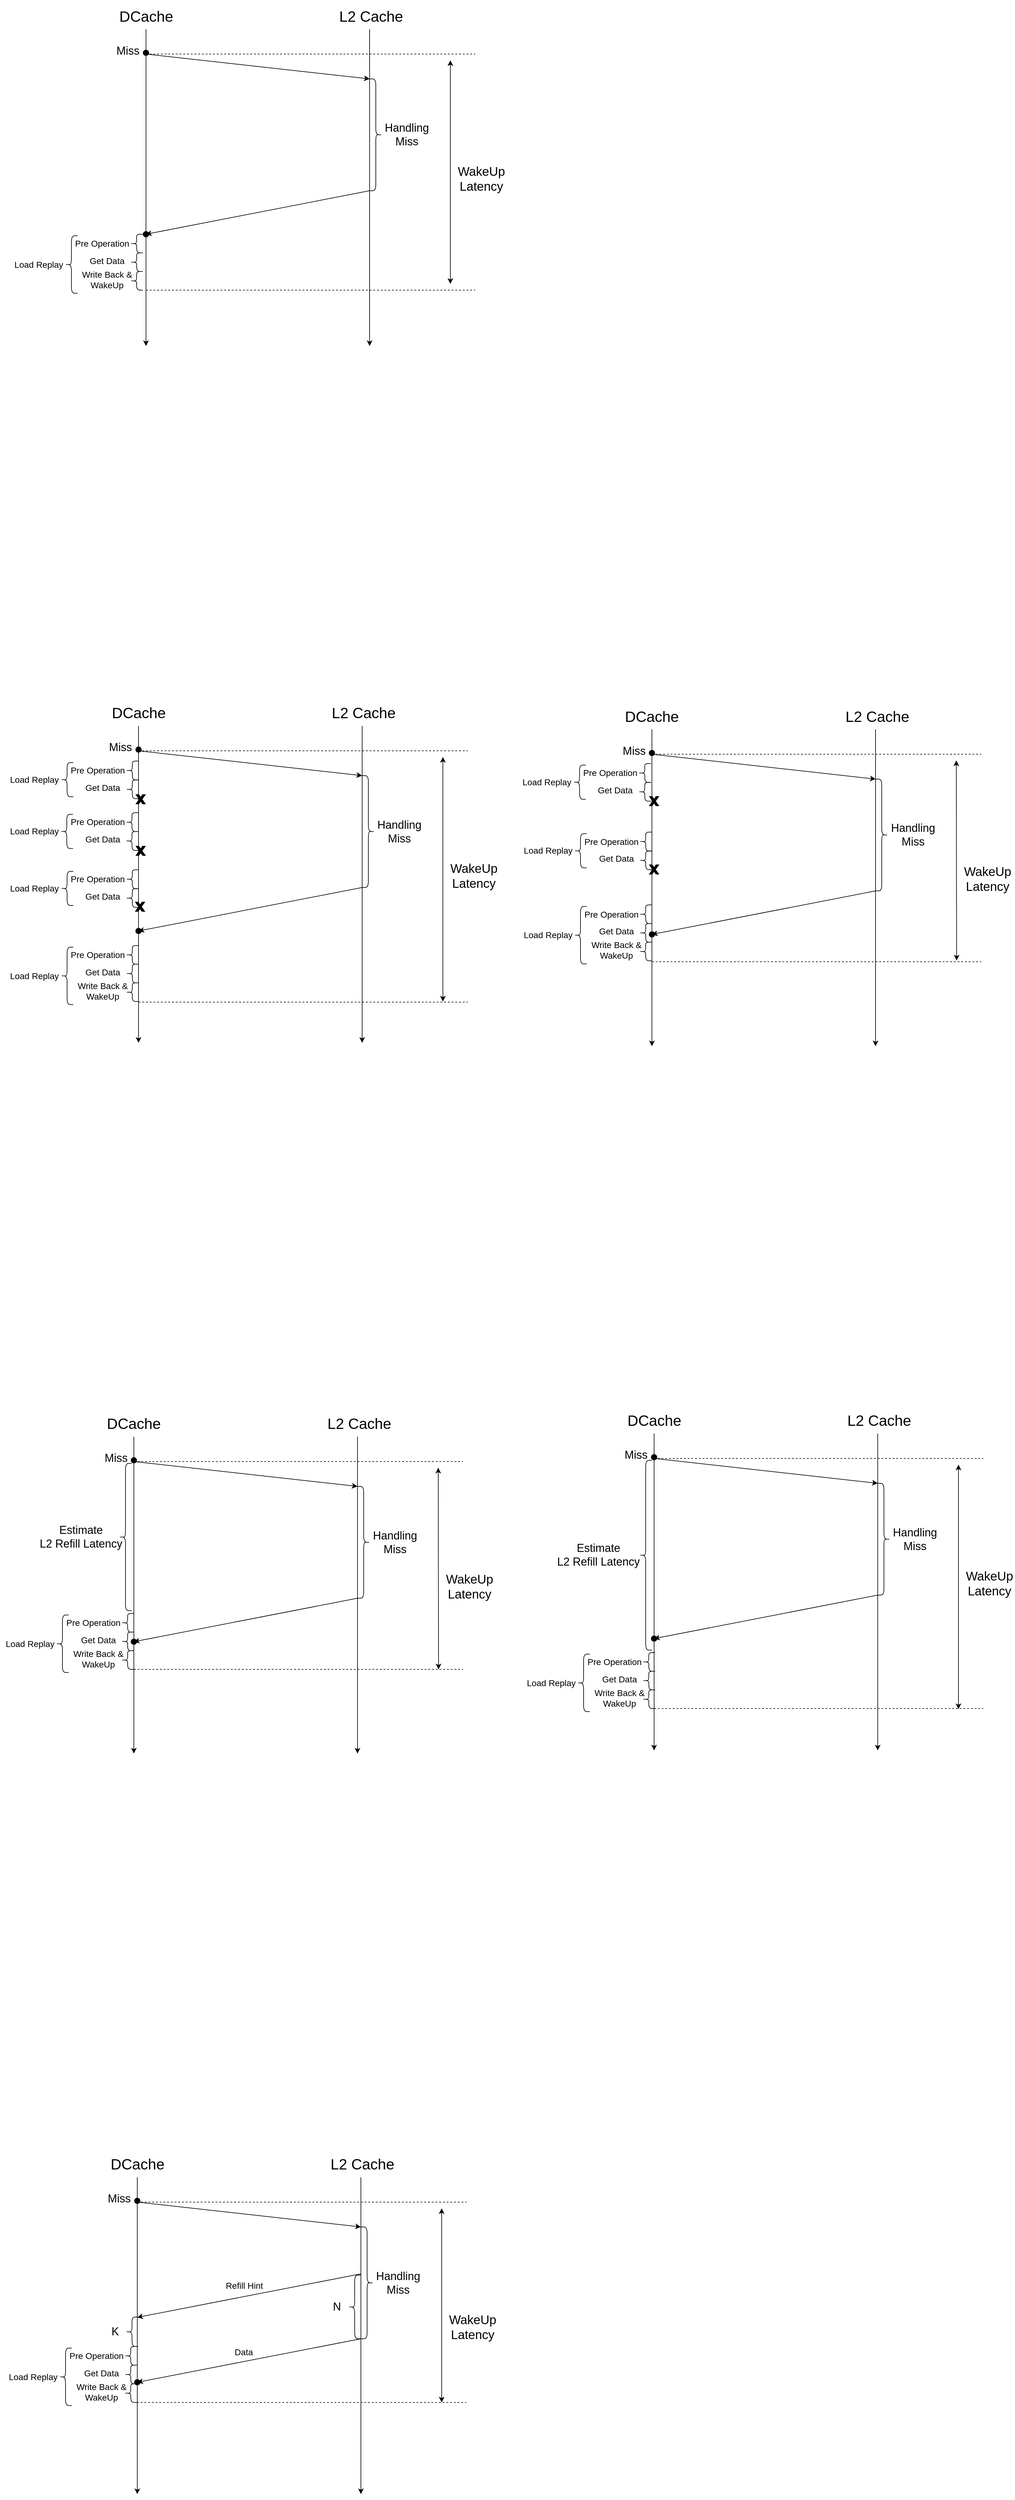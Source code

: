 <mxfile version="23.0.2" type="github">
  <diagram name="第 1 页" id="--WojRvE_41wo5BcS3Tx">
    <mxGraphModel dx="1195" dy="653" grid="0" gridSize="10" guides="1" tooltips="1" connect="1" arrows="1" fold="1" page="1" pageScale="1" pageWidth="827" pageHeight="1169" math="0" shadow="0">
      <root>
        <mxCell id="0" />
        <mxCell id="1" parent="0" />
        <mxCell id="2_XzHsxxlYJYzarm63KA-1" value="" style="endArrow=classic;html=1;rounded=0;" edge="1" parent="1">
          <mxGeometry width="50" height="50" relative="1" as="geometry">
            <mxPoint x="240" y="140" as="sourcePoint" />
            <mxPoint x="240" y="650" as="targetPoint" />
          </mxGeometry>
        </mxCell>
        <mxCell id="2_XzHsxxlYJYzarm63KA-2" value="" style="endArrow=classic;html=1;rounded=0;" edge="1" parent="1">
          <mxGeometry width="50" height="50" relative="1" as="geometry">
            <mxPoint x="600" y="140" as="sourcePoint" />
            <mxPoint x="600" y="650" as="targetPoint" />
          </mxGeometry>
        </mxCell>
        <mxCell id="2_XzHsxxlYJYzarm63KA-3" value="&lt;font style=&quot;font-size: 24px;&quot;&gt;DCache&lt;/font&gt;" style="text;html=1;strokeColor=none;fillColor=none;align=center;verticalAlign=middle;whiteSpace=wrap;rounded=0;" vertex="1" parent="1">
          <mxGeometry x="194.5" y="99" width="91" height="41" as="geometry" />
        </mxCell>
        <mxCell id="2_XzHsxxlYJYzarm63KA-4" value="&lt;font style=&quot;font-size: 24px;&quot;&gt;L2 Cache&lt;/font&gt;" style="text;html=1;strokeColor=none;fillColor=none;align=center;verticalAlign=middle;whiteSpace=wrap;rounded=0;" vertex="1" parent="1">
          <mxGeometry x="548" y="93.5" width="109" height="52" as="geometry" />
        </mxCell>
        <mxCell id="2_XzHsxxlYJYzarm63KA-5" value="" style="shape=ellipse;fillColor=#000000;strokeColor=none;html=1;sketch=0;" vertex="1" parent="1">
          <mxGeometry x="235" y="173" width="10" height="10" as="geometry" />
        </mxCell>
        <mxCell id="2_XzHsxxlYJYzarm63KA-6" value="&lt;font style=&quot;font-size: 18px;&quot;&gt;Miss&lt;/font&gt;" style="text;html=1;strokeColor=none;fillColor=none;align=center;verticalAlign=middle;whiteSpace=wrap;rounded=0;" vertex="1" parent="1">
          <mxGeometry x="187" y="161" width="48" height="27" as="geometry" />
        </mxCell>
        <mxCell id="2_XzHsxxlYJYzarm63KA-7" value="" style="endArrow=classic;html=1;rounded=0;" edge="1" parent="1">
          <mxGeometry width="50" height="50" relative="1" as="geometry">
            <mxPoint x="240" y="180" as="sourcePoint" />
            <mxPoint x="600" y="220" as="targetPoint" />
          </mxGeometry>
        </mxCell>
        <mxCell id="2_XzHsxxlYJYzarm63KA-8" value="" style="endArrow=classic;html=1;rounded=0;" edge="1" parent="1">
          <mxGeometry width="50" height="50" relative="1" as="geometry">
            <mxPoint x="600" y="400" as="sourcePoint" />
            <mxPoint x="240" y="470" as="targetPoint" />
          </mxGeometry>
        </mxCell>
        <mxCell id="2_XzHsxxlYJYzarm63KA-9" value="" style="shape=curlyBracket;whiteSpace=wrap;html=1;rounded=1;flipH=1;labelPosition=right;verticalLabelPosition=middle;align=left;verticalAlign=middle;" vertex="1" parent="1">
          <mxGeometry x="600" y="220" width="20" height="180" as="geometry" />
        </mxCell>
        <mxCell id="2_XzHsxxlYJYzarm63KA-10" value="&lt;font style=&quot;font-size: 18px;&quot;&gt;Handling Miss&lt;/font&gt;" style="text;html=1;strokeColor=none;fillColor=none;align=center;verticalAlign=middle;whiteSpace=wrap;rounded=0;" vertex="1" parent="1">
          <mxGeometry x="620" y="290" width="80" height="40" as="geometry" />
        </mxCell>
        <mxCell id="2_XzHsxxlYJYzarm63KA-14" value="" style="shape=ellipse;fillColor=#000000;strokeColor=none;html=1;sketch=0;" vertex="1" parent="1">
          <mxGeometry x="235" y="465" width="10" height="10" as="geometry" />
        </mxCell>
        <mxCell id="2_XzHsxxlYJYzarm63KA-16" value="" style="shape=curlyBracket;whiteSpace=wrap;html=1;rounded=1;flipH=1;labelPosition=right;verticalLabelPosition=middle;align=left;verticalAlign=middle;rotation=-180;" vertex="1" parent="1">
          <mxGeometry x="215" y="470" width="20" height="30" as="geometry" />
        </mxCell>
        <mxCell id="2_XzHsxxlYJYzarm63KA-17" value="" style="shape=curlyBracket;whiteSpace=wrap;html=1;rounded=1;flipH=1;labelPosition=right;verticalLabelPosition=middle;align=left;verticalAlign=middle;rotation=-180;" vertex="1" parent="1">
          <mxGeometry x="215" y="500" width="20" height="30" as="geometry" />
        </mxCell>
        <mxCell id="2_XzHsxxlYJYzarm63KA-18" value="&lt;font style=&quot;font-size: 14px;&quot;&gt;Pre Operation&lt;/font&gt;" style="text;html=1;strokeColor=none;fillColor=none;align=center;verticalAlign=middle;whiteSpace=wrap;rounded=0;" vertex="1" parent="1">
          <mxGeometry x="122" y="472.5" width="95" height="25" as="geometry" />
        </mxCell>
        <mxCell id="2_XzHsxxlYJYzarm63KA-19" value="&lt;font style=&quot;font-size: 14px;&quot;&gt;Get Data&lt;/font&gt;" style="text;html=1;strokeColor=none;fillColor=none;align=center;verticalAlign=middle;whiteSpace=wrap;rounded=0;" vertex="1" parent="1">
          <mxGeometry x="130" y="500" width="95" height="25" as="geometry" />
        </mxCell>
        <mxCell id="2_XzHsxxlYJYzarm63KA-20" value="" style="shape=curlyBracket;whiteSpace=wrap;html=1;rounded=1;flipH=1;labelPosition=right;verticalLabelPosition=middle;align=left;verticalAlign=middle;rotation=-180;" vertex="1" parent="1">
          <mxGeometry x="215" y="530" width="20" height="30" as="geometry" />
        </mxCell>
        <mxCell id="2_XzHsxxlYJYzarm63KA-21" value="&lt;font style=&quot;font-size: 14px;&quot;&gt;Write Back &amp;amp; WakeUp&lt;/font&gt;" style="text;html=1;strokeColor=none;fillColor=none;align=center;verticalAlign=middle;whiteSpace=wrap;rounded=0;" vertex="1" parent="1">
          <mxGeometry x="130" y="530" width="95" height="25" as="geometry" />
        </mxCell>
        <mxCell id="2_XzHsxxlYJYzarm63KA-22" value="" style="shape=curlyBracket;whiteSpace=wrap;html=1;rounded=1;flipH=1;labelPosition=right;verticalLabelPosition=middle;align=left;verticalAlign=middle;rotation=-180;" vertex="1" parent="1">
          <mxGeometry x="110" y="472.5" width="20" height="92.5" as="geometry" />
        </mxCell>
        <mxCell id="2_XzHsxxlYJYzarm63KA-23" value="&lt;font style=&quot;font-size: 14px;&quot;&gt;Load Replay&lt;/font&gt;" style="text;html=1;strokeColor=none;fillColor=none;align=center;verticalAlign=middle;whiteSpace=wrap;rounded=0;" vertex="1" parent="1">
          <mxGeometry x="20" y="506.25" width="95" height="25" as="geometry" />
        </mxCell>
        <mxCell id="2_XzHsxxlYJYzarm63KA-64" value="" style="endArrow=classic;startArrow=classic;html=1;rounded=0;" edge="1" parent="1">
          <mxGeometry width="50" height="50" relative="1" as="geometry">
            <mxPoint x="730" y="550" as="sourcePoint" />
            <mxPoint x="730" y="190" as="targetPoint" />
          </mxGeometry>
        </mxCell>
        <mxCell id="2_XzHsxxlYJYzarm63KA-65" value="" style="endArrow=none;dashed=1;html=1;rounded=0;" edge="1" parent="1">
          <mxGeometry width="50" height="50" relative="1" as="geometry">
            <mxPoint x="240" y="180" as="sourcePoint" />
            <mxPoint x="770" y="180" as="targetPoint" />
          </mxGeometry>
        </mxCell>
        <mxCell id="2_XzHsxxlYJYzarm63KA-66" value="" style="endArrow=none;dashed=1;html=1;rounded=0;" edge="1" parent="1">
          <mxGeometry width="50" height="50" relative="1" as="geometry">
            <mxPoint x="240" y="560" as="sourcePoint" />
            <mxPoint x="770" y="560" as="targetPoint" />
          </mxGeometry>
        </mxCell>
        <mxCell id="2_XzHsxxlYJYzarm63KA-67" value="&lt;font style=&quot;font-size: 20px;&quot;&gt;WakeUp Latency&lt;/font&gt;" style="text;html=1;strokeColor=none;fillColor=none;align=center;verticalAlign=middle;whiteSpace=wrap;rounded=0;" vertex="1" parent="1">
          <mxGeometry x="740" y="360" width="80" height="40" as="geometry" />
        </mxCell>
        <mxCell id="2_XzHsxxlYJYzarm63KA-152" value="" style="endArrow=classic;html=1;rounded=0;" edge="1" parent="1">
          <mxGeometry width="50" height="50" relative="1" as="geometry">
            <mxPoint x="228" y="1261.5" as="sourcePoint" />
            <mxPoint x="228" y="1771.5" as="targetPoint" />
          </mxGeometry>
        </mxCell>
        <mxCell id="2_XzHsxxlYJYzarm63KA-153" value="" style="endArrow=classic;html=1;rounded=0;" edge="1" parent="1">
          <mxGeometry width="50" height="50" relative="1" as="geometry">
            <mxPoint x="588" y="1261.5" as="sourcePoint" />
            <mxPoint x="588" y="1771.5" as="targetPoint" />
          </mxGeometry>
        </mxCell>
        <mxCell id="2_XzHsxxlYJYzarm63KA-154" value="&lt;font style=&quot;font-size: 24px;&quot;&gt;DCache&lt;/font&gt;" style="text;html=1;strokeColor=none;fillColor=none;align=center;verticalAlign=middle;whiteSpace=wrap;rounded=0;" vertex="1" parent="1">
          <mxGeometry x="182.5" y="1220.5" width="91" height="41" as="geometry" />
        </mxCell>
        <mxCell id="2_XzHsxxlYJYzarm63KA-155" value="&lt;font style=&quot;font-size: 24px;&quot;&gt;L2 Cache&lt;/font&gt;" style="text;html=1;strokeColor=none;fillColor=none;align=center;verticalAlign=middle;whiteSpace=wrap;rounded=0;" vertex="1" parent="1">
          <mxGeometry x="536" y="1215" width="109" height="52" as="geometry" />
        </mxCell>
        <mxCell id="2_XzHsxxlYJYzarm63KA-156" value="" style="shape=ellipse;fillColor=#000000;strokeColor=none;html=1;sketch=0;" vertex="1" parent="1">
          <mxGeometry x="223" y="1294.5" width="10" height="10" as="geometry" />
        </mxCell>
        <mxCell id="2_XzHsxxlYJYzarm63KA-157" value="&lt;font style=&quot;font-size: 18px;&quot;&gt;Miss&lt;/font&gt;" style="text;html=1;strokeColor=none;fillColor=none;align=center;verticalAlign=middle;whiteSpace=wrap;rounded=0;" vertex="1" parent="1">
          <mxGeometry x="175" y="1282.5" width="48" height="27" as="geometry" />
        </mxCell>
        <mxCell id="2_XzHsxxlYJYzarm63KA-158" value="" style="endArrow=classic;html=1;rounded=0;" edge="1" parent="1">
          <mxGeometry width="50" height="50" relative="1" as="geometry">
            <mxPoint x="228" y="1301.5" as="sourcePoint" />
            <mxPoint x="588" y="1341.5" as="targetPoint" />
          </mxGeometry>
        </mxCell>
        <mxCell id="2_XzHsxxlYJYzarm63KA-159" value="" style="endArrow=classic;html=1;rounded=0;" edge="1" parent="1">
          <mxGeometry width="50" height="50" relative="1" as="geometry">
            <mxPoint x="588" y="1521.5" as="sourcePoint" />
            <mxPoint x="228" y="1591.5" as="targetPoint" />
          </mxGeometry>
        </mxCell>
        <mxCell id="2_XzHsxxlYJYzarm63KA-160" value="" style="shape=curlyBracket;whiteSpace=wrap;html=1;rounded=1;flipH=1;labelPosition=right;verticalLabelPosition=middle;align=left;verticalAlign=middle;" vertex="1" parent="1">
          <mxGeometry x="588" y="1341.5" width="20" height="180" as="geometry" />
        </mxCell>
        <mxCell id="2_XzHsxxlYJYzarm63KA-161" value="&lt;font style=&quot;font-size: 18px;&quot;&gt;Handling Miss&lt;/font&gt;" style="text;html=1;strokeColor=none;fillColor=none;align=center;verticalAlign=middle;whiteSpace=wrap;rounded=0;" vertex="1" parent="1">
          <mxGeometry x="608" y="1411.5" width="80" height="40" as="geometry" />
        </mxCell>
        <mxCell id="2_XzHsxxlYJYzarm63KA-162" value="" style="shape=ellipse;fillColor=#000000;strokeColor=none;html=1;sketch=0;" vertex="1" parent="1">
          <mxGeometry x="223" y="1586.5" width="10" height="10" as="geometry" />
        </mxCell>
        <mxCell id="2_XzHsxxlYJYzarm63KA-171" value="" style="endArrow=classic;startArrow=classic;html=1;rounded=0;" edge="1" parent="1">
          <mxGeometry width="50" height="50" relative="1" as="geometry">
            <mxPoint x="718" y="1705" as="sourcePoint" />
            <mxPoint x="718" y="1311.5" as="targetPoint" />
          </mxGeometry>
        </mxCell>
        <mxCell id="2_XzHsxxlYJYzarm63KA-172" value="" style="endArrow=none;dashed=1;html=1;rounded=0;" edge="1" parent="1">
          <mxGeometry width="50" height="50" relative="1" as="geometry">
            <mxPoint x="228" y="1301.5" as="sourcePoint" />
            <mxPoint x="758" y="1301.5" as="targetPoint" />
          </mxGeometry>
        </mxCell>
        <mxCell id="2_XzHsxxlYJYzarm63KA-173" value="" style="endArrow=none;dashed=1;html=1;rounded=0;" edge="1" parent="1">
          <mxGeometry width="50" height="50" relative="1" as="geometry">
            <mxPoint x="228" y="1706" as="sourcePoint" />
            <mxPoint x="758" y="1706" as="targetPoint" />
          </mxGeometry>
        </mxCell>
        <mxCell id="2_XzHsxxlYJYzarm63KA-174" value="&lt;font style=&quot;font-size: 20px;&quot;&gt;WakeUp Latency&lt;/font&gt;" style="text;html=1;strokeColor=none;fillColor=none;align=center;verticalAlign=middle;whiteSpace=wrap;rounded=0;" vertex="1" parent="1">
          <mxGeometry x="728" y="1481.5" width="80" height="40" as="geometry" />
        </mxCell>
        <mxCell id="2_XzHsxxlYJYzarm63KA-194" value="" style="group" vertex="1" connectable="0" parent="1">
          <mxGeometry x="13" y="1615" width="215" height="95" as="geometry" />
        </mxCell>
        <mxCell id="2_XzHsxxlYJYzarm63KA-195" value="" style="shape=curlyBracket;whiteSpace=wrap;html=1;rounded=1;flipH=1;labelPosition=right;verticalLabelPosition=middle;align=left;verticalAlign=middle;rotation=-180;" vertex="1" parent="2_XzHsxxlYJYzarm63KA-194">
          <mxGeometry x="195" width="20" height="30" as="geometry" />
        </mxCell>
        <mxCell id="2_XzHsxxlYJYzarm63KA-196" value="" style="shape=curlyBracket;whiteSpace=wrap;html=1;rounded=1;flipH=1;labelPosition=right;verticalLabelPosition=middle;align=left;verticalAlign=middle;rotation=-180;" vertex="1" parent="2_XzHsxxlYJYzarm63KA-194">
          <mxGeometry x="195" y="30" width="20" height="30" as="geometry" />
        </mxCell>
        <mxCell id="2_XzHsxxlYJYzarm63KA-197" value="&lt;font style=&quot;font-size: 14px;&quot;&gt;Pre Operation&lt;/font&gt;" style="text;html=1;strokeColor=none;fillColor=none;align=center;verticalAlign=middle;whiteSpace=wrap;rounded=0;" vertex="1" parent="2_XzHsxxlYJYzarm63KA-194">
          <mxGeometry x="102" y="2.5" width="95" height="25" as="geometry" />
        </mxCell>
        <mxCell id="2_XzHsxxlYJYzarm63KA-198" value="&lt;font style=&quot;font-size: 14px;&quot;&gt;Get Data&lt;/font&gt;" style="text;html=1;strokeColor=none;fillColor=none;align=center;verticalAlign=middle;whiteSpace=wrap;rounded=0;" vertex="1" parent="2_XzHsxxlYJYzarm63KA-194">
          <mxGeometry x="110" y="30" width="95" height="25" as="geometry" />
        </mxCell>
        <mxCell id="2_XzHsxxlYJYzarm63KA-199" value="" style="shape=curlyBracket;whiteSpace=wrap;html=1;rounded=1;flipH=1;labelPosition=right;verticalLabelPosition=middle;align=left;verticalAlign=middle;rotation=-180;" vertex="1" parent="2_XzHsxxlYJYzarm63KA-194">
          <mxGeometry x="195" y="60" width="20" height="30" as="geometry" />
        </mxCell>
        <mxCell id="2_XzHsxxlYJYzarm63KA-200" value="&lt;font style=&quot;font-size: 14px;&quot;&gt;Write Back &amp;amp; WakeUp&lt;/font&gt;" style="text;html=1;strokeColor=none;fillColor=none;align=center;verticalAlign=middle;whiteSpace=wrap;rounded=0;" vertex="1" parent="2_XzHsxxlYJYzarm63KA-194">
          <mxGeometry x="110" y="60" width="95" height="25" as="geometry" />
        </mxCell>
        <mxCell id="2_XzHsxxlYJYzarm63KA-201" value="" style="shape=curlyBracket;whiteSpace=wrap;html=1;rounded=1;flipH=1;labelPosition=right;verticalLabelPosition=middle;align=left;verticalAlign=middle;rotation=-180;" vertex="1" parent="2_XzHsxxlYJYzarm63KA-194">
          <mxGeometry x="90" y="2.5" width="20" height="92.5" as="geometry" />
        </mxCell>
        <mxCell id="2_XzHsxxlYJYzarm63KA-202" value="&lt;font style=&quot;font-size: 14px;&quot;&gt;Load Replay&lt;/font&gt;" style="text;html=1;strokeColor=none;fillColor=none;align=center;verticalAlign=middle;whiteSpace=wrap;rounded=0;" vertex="1" parent="2_XzHsxxlYJYzarm63KA-194">
          <mxGeometry y="36.25" width="95" height="25" as="geometry" />
        </mxCell>
        <mxCell id="2_XzHsxxlYJYzarm63KA-203" value="" style="endArrow=classic;html=1;rounded=0;" edge="1" parent="1">
          <mxGeometry width="50" height="50" relative="1" as="geometry">
            <mxPoint x="1054.5" y="1267" as="sourcePoint" />
            <mxPoint x="1054.5" y="1777" as="targetPoint" />
          </mxGeometry>
        </mxCell>
        <mxCell id="2_XzHsxxlYJYzarm63KA-204" value="" style="endArrow=classic;html=1;rounded=0;" edge="1" parent="1">
          <mxGeometry width="50" height="50" relative="1" as="geometry">
            <mxPoint x="1414.5" y="1267" as="sourcePoint" />
            <mxPoint x="1414.5" y="1777" as="targetPoint" />
          </mxGeometry>
        </mxCell>
        <mxCell id="2_XzHsxxlYJYzarm63KA-205" value="&lt;font style=&quot;font-size: 24px;&quot;&gt;DCache&lt;/font&gt;" style="text;html=1;strokeColor=none;fillColor=none;align=center;verticalAlign=middle;whiteSpace=wrap;rounded=0;" vertex="1" parent="1">
          <mxGeometry x="1009" y="1226" width="91" height="41" as="geometry" />
        </mxCell>
        <mxCell id="2_XzHsxxlYJYzarm63KA-206" value="&lt;font style=&quot;font-size: 24px;&quot;&gt;L2 Cache&lt;/font&gt;" style="text;html=1;strokeColor=none;fillColor=none;align=center;verticalAlign=middle;whiteSpace=wrap;rounded=0;" vertex="1" parent="1">
          <mxGeometry x="1362.5" y="1220.5" width="109" height="52" as="geometry" />
        </mxCell>
        <mxCell id="2_XzHsxxlYJYzarm63KA-207" value="" style="shape=ellipse;fillColor=#000000;strokeColor=none;html=1;sketch=0;" vertex="1" parent="1">
          <mxGeometry x="1049.5" y="1300" width="10" height="10" as="geometry" />
        </mxCell>
        <mxCell id="2_XzHsxxlYJYzarm63KA-208" value="&lt;font style=&quot;font-size: 18px;&quot;&gt;Miss&lt;/font&gt;" style="text;html=1;strokeColor=none;fillColor=none;align=center;verticalAlign=middle;whiteSpace=wrap;rounded=0;" vertex="1" parent="1">
          <mxGeometry x="1001.5" y="1288" width="48" height="27" as="geometry" />
        </mxCell>
        <mxCell id="2_XzHsxxlYJYzarm63KA-209" value="" style="endArrow=classic;html=1;rounded=0;" edge="1" parent="1">
          <mxGeometry width="50" height="50" relative="1" as="geometry">
            <mxPoint x="1054.5" y="1307" as="sourcePoint" />
            <mxPoint x="1414.5" y="1347" as="targetPoint" />
          </mxGeometry>
        </mxCell>
        <mxCell id="2_XzHsxxlYJYzarm63KA-210" value="" style="endArrow=classic;html=1;rounded=0;" edge="1" parent="1">
          <mxGeometry width="50" height="50" relative="1" as="geometry">
            <mxPoint x="1414.5" y="1527" as="sourcePoint" />
            <mxPoint x="1054.5" y="1597" as="targetPoint" />
          </mxGeometry>
        </mxCell>
        <mxCell id="2_XzHsxxlYJYzarm63KA-211" value="" style="shape=curlyBracket;whiteSpace=wrap;html=1;rounded=1;flipH=1;labelPosition=right;verticalLabelPosition=middle;align=left;verticalAlign=middle;" vertex="1" parent="1">
          <mxGeometry x="1414.5" y="1347" width="20" height="180" as="geometry" />
        </mxCell>
        <mxCell id="2_XzHsxxlYJYzarm63KA-212" value="&lt;font style=&quot;font-size: 18px;&quot;&gt;Handling Miss&lt;/font&gt;" style="text;html=1;strokeColor=none;fillColor=none;align=center;verticalAlign=middle;whiteSpace=wrap;rounded=0;" vertex="1" parent="1">
          <mxGeometry x="1434.5" y="1417" width="80" height="40" as="geometry" />
        </mxCell>
        <mxCell id="2_XzHsxxlYJYzarm63KA-213" value="" style="shape=ellipse;fillColor=#000000;strokeColor=none;html=1;sketch=0;" vertex="1" parent="1">
          <mxGeometry x="1049.5" y="1592" width="10" height="10" as="geometry" />
        </mxCell>
        <mxCell id="2_XzHsxxlYJYzarm63KA-214" value="" style="endArrow=classic;startArrow=classic;html=1;rounded=0;" edge="1" parent="1">
          <mxGeometry width="50" height="50" relative="1" as="geometry">
            <mxPoint x="1545" y="1639" as="sourcePoint" />
            <mxPoint x="1544.5" y="1317" as="targetPoint" />
          </mxGeometry>
        </mxCell>
        <mxCell id="2_XzHsxxlYJYzarm63KA-215" value="" style="endArrow=none;dashed=1;html=1;rounded=0;" edge="1" parent="1">
          <mxGeometry width="50" height="50" relative="1" as="geometry">
            <mxPoint x="1054.5" y="1307" as="sourcePoint" />
            <mxPoint x="1584.5" y="1307" as="targetPoint" />
          </mxGeometry>
        </mxCell>
        <mxCell id="2_XzHsxxlYJYzarm63KA-216" value="" style="endArrow=none;dashed=1;html=1;rounded=0;" edge="1" parent="1">
          <mxGeometry width="50" height="50" relative="1" as="geometry">
            <mxPoint x="1054.5" y="1641" as="sourcePoint" />
            <mxPoint x="1584.5" y="1641" as="targetPoint" />
          </mxGeometry>
        </mxCell>
        <mxCell id="2_XzHsxxlYJYzarm63KA-217" value="&lt;font style=&quot;font-size: 20px;&quot;&gt;WakeUp Latency&lt;/font&gt;" style="text;html=1;strokeColor=none;fillColor=none;align=center;verticalAlign=middle;whiteSpace=wrap;rounded=0;" vertex="1" parent="1">
          <mxGeometry x="1554.5" y="1487" width="80" height="40" as="geometry" />
        </mxCell>
        <mxCell id="2_XzHsxxlYJYzarm63KA-218" value="" style="group" vertex="1" connectable="0" parent="1">
          <mxGeometry x="839.5" y="1549.5" width="215" height="95" as="geometry" />
        </mxCell>
        <mxCell id="2_XzHsxxlYJYzarm63KA-219" value="" style="shape=curlyBracket;whiteSpace=wrap;html=1;rounded=1;flipH=1;labelPosition=right;verticalLabelPosition=middle;align=left;verticalAlign=middle;rotation=-180;" vertex="1" parent="2_XzHsxxlYJYzarm63KA-218">
          <mxGeometry x="195" width="20" height="30" as="geometry" />
        </mxCell>
        <mxCell id="2_XzHsxxlYJYzarm63KA-220" value="" style="shape=curlyBracket;whiteSpace=wrap;html=1;rounded=1;flipH=1;labelPosition=right;verticalLabelPosition=middle;align=left;verticalAlign=middle;rotation=-180;" vertex="1" parent="2_XzHsxxlYJYzarm63KA-218">
          <mxGeometry x="195" y="30" width="20" height="30" as="geometry" />
        </mxCell>
        <mxCell id="2_XzHsxxlYJYzarm63KA-221" value="&lt;font style=&quot;font-size: 14px;&quot;&gt;Pre Operation&lt;/font&gt;" style="text;html=1;strokeColor=none;fillColor=none;align=center;verticalAlign=middle;whiteSpace=wrap;rounded=0;" vertex="1" parent="2_XzHsxxlYJYzarm63KA-218">
          <mxGeometry x="102" y="2.5" width="95" height="25" as="geometry" />
        </mxCell>
        <mxCell id="2_XzHsxxlYJYzarm63KA-222" value="&lt;font style=&quot;font-size: 14px;&quot;&gt;Get Data&lt;/font&gt;" style="text;html=1;strokeColor=none;fillColor=none;align=center;verticalAlign=middle;whiteSpace=wrap;rounded=0;" vertex="1" parent="2_XzHsxxlYJYzarm63KA-218">
          <mxGeometry x="110" y="30" width="95" height="25" as="geometry" />
        </mxCell>
        <mxCell id="2_XzHsxxlYJYzarm63KA-223" value="" style="shape=curlyBracket;whiteSpace=wrap;html=1;rounded=1;flipH=1;labelPosition=right;verticalLabelPosition=middle;align=left;verticalAlign=middle;rotation=-180;" vertex="1" parent="2_XzHsxxlYJYzarm63KA-218">
          <mxGeometry x="195" y="60" width="20" height="30" as="geometry" />
        </mxCell>
        <mxCell id="2_XzHsxxlYJYzarm63KA-224" value="&lt;font style=&quot;font-size: 14px;&quot;&gt;Write Back &amp;amp; WakeUp&lt;/font&gt;" style="text;html=1;strokeColor=none;fillColor=none;align=center;verticalAlign=middle;whiteSpace=wrap;rounded=0;" vertex="1" parent="2_XzHsxxlYJYzarm63KA-218">
          <mxGeometry x="110" y="60" width="95" height="25" as="geometry" />
        </mxCell>
        <mxCell id="2_XzHsxxlYJYzarm63KA-225" value="" style="shape=curlyBracket;whiteSpace=wrap;html=1;rounded=1;flipH=1;labelPosition=right;verticalLabelPosition=middle;align=left;verticalAlign=middle;rotation=-180;" vertex="1" parent="2_XzHsxxlYJYzarm63KA-218">
          <mxGeometry x="90" y="2.5" width="20" height="92.5" as="geometry" />
        </mxCell>
        <mxCell id="2_XzHsxxlYJYzarm63KA-226" value="&lt;font style=&quot;font-size: 14px;&quot;&gt;Load Replay&lt;/font&gt;" style="text;html=1;strokeColor=none;fillColor=none;align=center;verticalAlign=middle;whiteSpace=wrap;rounded=0;" vertex="1" parent="2_XzHsxxlYJYzarm63KA-218">
          <mxGeometry y="36.25" width="95" height="25" as="geometry" />
        </mxCell>
        <mxCell id="2_XzHsxxlYJYzarm63KA-254" value="" style="endArrow=classic;html=1;rounded=0;" edge="1" parent="1">
          <mxGeometry width="50" height="50" relative="1" as="geometry">
            <mxPoint x="220.5" y="2405.5" as="sourcePoint" />
            <mxPoint x="220.5" y="2915.5" as="targetPoint" />
          </mxGeometry>
        </mxCell>
        <mxCell id="2_XzHsxxlYJYzarm63KA-255" value="" style="endArrow=classic;html=1;rounded=0;" edge="1" parent="1">
          <mxGeometry width="50" height="50" relative="1" as="geometry">
            <mxPoint x="580.5" y="2405.5" as="sourcePoint" />
            <mxPoint x="580.5" y="2915.5" as="targetPoint" />
          </mxGeometry>
        </mxCell>
        <mxCell id="2_XzHsxxlYJYzarm63KA-256" value="&lt;font style=&quot;font-size: 24px;&quot;&gt;DCache&lt;/font&gt;" style="text;html=1;strokeColor=none;fillColor=none;align=center;verticalAlign=middle;whiteSpace=wrap;rounded=0;" vertex="1" parent="1">
          <mxGeometry x="175" y="2364.5" width="91" height="41" as="geometry" />
        </mxCell>
        <mxCell id="2_XzHsxxlYJYzarm63KA-257" value="&lt;font style=&quot;font-size: 24px;&quot;&gt;L2 Cache&lt;/font&gt;" style="text;html=1;strokeColor=none;fillColor=none;align=center;verticalAlign=middle;whiteSpace=wrap;rounded=0;" vertex="1" parent="1">
          <mxGeometry x="528.5" y="2359" width="109" height="52" as="geometry" />
        </mxCell>
        <mxCell id="2_XzHsxxlYJYzarm63KA-258" value="" style="shape=ellipse;fillColor=#000000;strokeColor=none;html=1;sketch=0;" vertex="1" parent="1">
          <mxGeometry x="215.5" y="2438.5" width="10" height="10" as="geometry" />
        </mxCell>
        <mxCell id="2_XzHsxxlYJYzarm63KA-259" value="&lt;font style=&quot;font-size: 18px;&quot;&gt;Miss&lt;/font&gt;" style="text;html=1;strokeColor=none;fillColor=none;align=center;verticalAlign=middle;whiteSpace=wrap;rounded=0;" vertex="1" parent="1">
          <mxGeometry x="167.5" y="2426.5" width="48" height="27" as="geometry" />
        </mxCell>
        <mxCell id="2_XzHsxxlYJYzarm63KA-260" value="" style="endArrow=classic;html=1;rounded=0;" edge="1" parent="1">
          <mxGeometry width="50" height="50" relative="1" as="geometry">
            <mxPoint x="220.5" y="2445.5" as="sourcePoint" />
            <mxPoint x="580.5" y="2485.5" as="targetPoint" />
          </mxGeometry>
        </mxCell>
        <mxCell id="2_XzHsxxlYJYzarm63KA-261" value="" style="endArrow=classic;html=1;rounded=0;" edge="1" parent="1">
          <mxGeometry width="50" height="50" relative="1" as="geometry">
            <mxPoint x="580.5" y="2665.5" as="sourcePoint" />
            <mxPoint x="220.5" y="2735.5" as="targetPoint" />
          </mxGeometry>
        </mxCell>
        <mxCell id="2_XzHsxxlYJYzarm63KA-262" value="" style="shape=curlyBracket;whiteSpace=wrap;html=1;rounded=1;flipH=1;labelPosition=right;verticalLabelPosition=middle;align=left;verticalAlign=middle;" vertex="1" parent="1">
          <mxGeometry x="580.5" y="2485.5" width="20" height="180" as="geometry" />
        </mxCell>
        <mxCell id="2_XzHsxxlYJYzarm63KA-263" value="&lt;font style=&quot;font-size: 18px;&quot;&gt;Handling Miss&lt;/font&gt;" style="text;html=1;strokeColor=none;fillColor=none;align=center;verticalAlign=middle;whiteSpace=wrap;rounded=0;" vertex="1" parent="1">
          <mxGeometry x="600.5" y="2555.5" width="80" height="40" as="geometry" />
        </mxCell>
        <mxCell id="2_XzHsxxlYJYzarm63KA-264" value="" style="shape=ellipse;fillColor=#000000;strokeColor=none;html=1;sketch=0;" vertex="1" parent="1">
          <mxGeometry x="215.5" y="2730.5" width="10" height="10" as="geometry" />
        </mxCell>
        <mxCell id="2_XzHsxxlYJYzarm63KA-265" value="" style="endArrow=classic;startArrow=classic;html=1;rounded=0;" edge="1" parent="1">
          <mxGeometry width="50" height="50" relative="1" as="geometry">
            <mxPoint x="711" y="2780" as="sourcePoint" />
            <mxPoint x="710.5" y="2455.5" as="targetPoint" />
          </mxGeometry>
        </mxCell>
        <mxCell id="2_XzHsxxlYJYzarm63KA-266" value="" style="endArrow=none;dashed=1;html=1;rounded=0;" edge="1" parent="1">
          <mxGeometry width="50" height="50" relative="1" as="geometry">
            <mxPoint x="220.5" y="2445.5" as="sourcePoint" />
            <mxPoint x="750.5" y="2445.5" as="targetPoint" />
          </mxGeometry>
        </mxCell>
        <mxCell id="2_XzHsxxlYJYzarm63KA-267" value="" style="endArrow=none;dashed=1;html=1;rounded=0;" edge="1" parent="1">
          <mxGeometry width="50" height="50" relative="1" as="geometry">
            <mxPoint x="220.5" y="2780" as="sourcePoint" />
            <mxPoint x="750.5" y="2780" as="targetPoint" />
          </mxGeometry>
        </mxCell>
        <mxCell id="2_XzHsxxlYJYzarm63KA-268" value="&lt;font style=&quot;font-size: 20px;&quot;&gt;WakeUp Latency&lt;/font&gt;" style="text;html=1;strokeColor=none;fillColor=none;align=center;verticalAlign=middle;whiteSpace=wrap;rounded=0;" vertex="1" parent="1">
          <mxGeometry x="720.5" y="2625.5" width="80" height="40" as="geometry" />
        </mxCell>
        <mxCell id="2_XzHsxxlYJYzarm63KA-278" value="" style="group" vertex="1" connectable="0" parent="1">
          <mxGeometry x="5.5" y="2690" width="215" height="95" as="geometry" />
        </mxCell>
        <mxCell id="2_XzHsxxlYJYzarm63KA-279" value="" style="shape=curlyBracket;whiteSpace=wrap;html=1;rounded=1;flipH=1;labelPosition=right;verticalLabelPosition=middle;align=left;verticalAlign=middle;rotation=-180;" vertex="1" parent="2_XzHsxxlYJYzarm63KA-278">
          <mxGeometry x="195" width="20" height="30" as="geometry" />
        </mxCell>
        <mxCell id="2_XzHsxxlYJYzarm63KA-280" value="" style="shape=curlyBracket;whiteSpace=wrap;html=1;rounded=1;flipH=1;labelPosition=right;verticalLabelPosition=middle;align=left;verticalAlign=middle;rotation=-180;" vertex="1" parent="2_XzHsxxlYJYzarm63KA-278">
          <mxGeometry x="195" y="30" width="20" height="30" as="geometry" />
        </mxCell>
        <mxCell id="2_XzHsxxlYJYzarm63KA-281" value="&lt;font style=&quot;font-size: 14px;&quot;&gt;Pre Operation&lt;/font&gt;" style="text;html=1;strokeColor=none;fillColor=none;align=center;verticalAlign=middle;whiteSpace=wrap;rounded=0;" vertex="1" parent="2_XzHsxxlYJYzarm63KA-278">
          <mxGeometry x="102" y="2.5" width="95" height="25" as="geometry" />
        </mxCell>
        <mxCell id="2_XzHsxxlYJYzarm63KA-282" value="&lt;font style=&quot;font-size: 14px;&quot;&gt;Get Data&lt;/font&gt;" style="text;html=1;strokeColor=none;fillColor=none;align=center;verticalAlign=middle;whiteSpace=wrap;rounded=0;" vertex="1" parent="2_XzHsxxlYJYzarm63KA-278">
          <mxGeometry x="110" y="30" width="95" height="25" as="geometry" />
        </mxCell>
        <mxCell id="2_XzHsxxlYJYzarm63KA-283" value="" style="shape=curlyBracket;whiteSpace=wrap;html=1;rounded=1;flipH=1;labelPosition=right;verticalLabelPosition=middle;align=left;verticalAlign=middle;rotation=-180;" vertex="1" parent="2_XzHsxxlYJYzarm63KA-278">
          <mxGeometry x="195" y="60" width="20" height="30" as="geometry" />
        </mxCell>
        <mxCell id="2_XzHsxxlYJYzarm63KA-284" value="&lt;font style=&quot;font-size: 14px;&quot;&gt;Write Back &amp;amp; WakeUp&lt;/font&gt;" style="text;html=1;strokeColor=none;fillColor=none;align=center;verticalAlign=middle;whiteSpace=wrap;rounded=0;" vertex="1" parent="2_XzHsxxlYJYzarm63KA-278">
          <mxGeometry x="110" y="60" width="95" height="25" as="geometry" />
        </mxCell>
        <mxCell id="2_XzHsxxlYJYzarm63KA-285" value="" style="shape=curlyBracket;whiteSpace=wrap;html=1;rounded=1;flipH=1;labelPosition=right;verticalLabelPosition=middle;align=left;verticalAlign=middle;rotation=-180;" vertex="1" parent="2_XzHsxxlYJYzarm63KA-278">
          <mxGeometry x="90" y="2.5" width="20" height="92.5" as="geometry" />
        </mxCell>
        <mxCell id="2_XzHsxxlYJYzarm63KA-286" value="&lt;font style=&quot;font-size: 14px;&quot;&gt;Load Replay&lt;/font&gt;" style="text;html=1;strokeColor=none;fillColor=none;align=center;verticalAlign=middle;whiteSpace=wrap;rounded=0;" vertex="1" parent="2_XzHsxxlYJYzarm63KA-278">
          <mxGeometry y="36.25" width="95" height="25" as="geometry" />
        </mxCell>
        <mxCell id="2_XzHsxxlYJYzarm63KA-356" value="" style="shape=curlyBracket;whiteSpace=wrap;html=1;rounded=1;flipH=1;labelPosition=right;verticalLabelPosition=middle;align=left;verticalAlign=middle;rotation=-180;" vertex="1" parent="1">
          <mxGeometry x="197" y="2448.5" width="20" height="237" as="geometry" />
        </mxCell>
        <mxCell id="2_XzHsxxlYJYzarm63KA-357" value="&lt;span style=&quot;font-size: 18px;&quot;&gt;Estimate&lt;br&gt;L2 Refill Latency&lt;br&gt;&lt;/span&gt;" style="text;html=1;strokeColor=none;fillColor=none;align=center;verticalAlign=middle;whiteSpace=wrap;rounded=0;" vertex="1" parent="1">
          <mxGeometry x="58" y="2534.75" width="155" height="64.5" as="geometry" />
        </mxCell>
        <mxCell id="2_XzHsxxlYJYzarm63KA-358" value="" style="endArrow=classic;html=1;rounded=0;" edge="1" parent="1">
          <mxGeometry width="50" height="50" relative="1" as="geometry">
            <mxPoint x="1058" y="2400.5" as="sourcePoint" />
            <mxPoint x="1058" y="2910.5" as="targetPoint" />
          </mxGeometry>
        </mxCell>
        <mxCell id="2_XzHsxxlYJYzarm63KA-359" value="" style="endArrow=classic;html=1;rounded=0;" edge="1" parent="1">
          <mxGeometry width="50" height="50" relative="1" as="geometry">
            <mxPoint x="1418" y="2400.5" as="sourcePoint" />
            <mxPoint x="1418" y="2910.5" as="targetPoint" />
          </mxGeometry>
        </mxCell>
        <mxCell id="2_XzHsxxlYJYzarm63KA-360" value="&lt;font style=&quot;font-size: 24px;&quot;&gt;DCache&lt;/font&gt;" style="text;html=1;strokeColor=none;fillColor=none;align=center;verticalAlign=middle;whiteSpace=wrap;rounded=0;" vertex="1" parent="1">
          <mxGeometry x="1012.5" y="2359.5" width="91" height="41" as="geometry" />
        </mxCell>
        <mxCell id="2_XzHsxxlYJYzarm63KA-361" value="&lt;font style=&quot;font-size: 24px;&quot;&gt;L2 Cache&lt;/font&gt;" style="text;html=1;strokeColor=none;fillColor=none;align=center;verticalAlign=middle;whiteSpace=wrap;rounded=0;" vertex="1" parent="1">
          <mxGeometry x="1366" y="2354" width="109" height="52" as="geometry" />
        </mxCell>
        <mxCell id="2_XzHsxxlYJYzarm63KA-362" value="" style="shape=ellipse;fillColor=#000000;strokeColor=none;html=1;sketch=0;" vertex="1" parent="1">
          <mxGeometry x="1053" y="2433.5" width="10" height="10" as="geometry" />
        </mxCell>
        <mxCell id="2_XzHsxxlYJYzarm63KA-363" value="&lt;font style=&quot;font-size: 18px;&quot;&gt;Miss&lt;/font&gt;" style="text;html=1;strokeColor=none;fillColor=none;align=center;verticalAlign=middle;whiteSpace=wrap;rounded=0;" vertex="1" parent="1">
          <mxGeometry x="1005" y="2421.5" width="48" height="27" as="geometry" />
        </mxCell>
        <mxCell id="2_XzHsxxlYJYzarm63KA-364" value="" style="endArrow=classic;html=1;rounded=0;" edge="1" parent="1">
          <mxGeometry width="50" height="50" relative="1" as="geometry">
            <mxPoint x="1058" y="2440.5" as="sourcePoint" />
            <mxPoint x="1418" y="2480.5" as="targetPoint" />
          </mxGeometry>
        </mxCell>
        <mxCell id="2_XzHsxxlYJYzarm63KA-365" value="" style="endArrow=classic;html=1;rounded=0;" edge="1" parent="1">
          <mxGeometry width="50" height="50" relative="1" as="geometry">
            <mxPoint x="1418" y="2660.5" as="sourcePoint" />
            <mxPoint x="1058" y="2730.5" as="targetPoint" />
          </mxGeometry>
        </mxCell>
        <mxCell id="2_XzHsxxlYJYzarm63KA-366" value="" style="shape=curlyBracket;whiteSpace=wrap;html=1;rounded=1;flipH=1;labelPosition=right;verticalLabelPosition=middle;align=left;verticalAlign=middle;" vertex="1" parent="1">
          <mxGeometry x="1418" y="2480.5" width="20" height="180" as="geometry" />
        </mxCell>
        <mxCell id="2_XzHsxxlYJYzarm63KA-367" value="&lt;font style=&quot;font-size: 18px;&quot;&gt;Handling Miss&lt;/font&gt;" style="text;html=1;strokeColor=none;fillColor=none;align=center;verticalAlign=middle;whiteSpace=wrap;rounded=0;" vertex="1" parent="1">
          <mxGeometry x="1438" y="2550.5" width="80" height="40" as="geometry" />
        </mxCell>
        <mxCell id="2_XzHsxxlYJYzarm63KA-368" value="" style="shape=ellipse;fillColor=#000000;strokeColor=none;html=1;sketch=0;" vertex="1" parent="1">
          <mxGeometry x="1053" y="2725.5" width="10" height="10" as="geometry" />
        </mxCell>
        <mxCell id="2_XzHsxxlYJYzarm63KA-369" value="" style="endArrow=classic;startArrow=classic;html=1;rounded=0;" edge="1" parent="1">
          <mxGeometry width="50" height="50" relative="1" as="geometry">
            <mxPoint x="1548" y="2844" as="sourcePoint" />
            <mxPoint x="1548" y="2450.5" as="targetPoint" />
          </mxGeometry>
        </mxCell>
        <mxCell id="2_XzHsxxlYJYzarm63KA-370" value="" style="endArrow=none;dashed=1;html=1;rounded=0;" edge="1" parent="1">
          <mxGeometry width="50" height="50" relative="1" as="geometry">
            <mxPoint x="1058" y="2440.5" as="sourcePoint" />
            <mxPoint x="1588" y="2440.5" as="targetPoint" />
          </mxGeometry>
        </mxCell>
        <mxCell id="2_XzHsxxlYJYzarm63KA-371" value="" style="endArrow=none;dashed=1;html=1;rounded=0;" edge="1" parent="1">
          <mxGeometry width="50" height="50" relative="1" as="geometry">
            <mxPoint x="1058" y="2843" as="sourcePoint" />
            <mxPoint x="1588" y="2843" as="targetPoint" />
          </mxGeometry>
        </mxCell>
        <mxCell id="2_XzHsxxlYJYzarm63KA-372" value="&lt;font style=&quot;font-size: 20px;&quot;&gt;WakeUp Latency&lt;/font&gt;" style="text;html=1;strokeColor=none;fillColor=none;align=center;verticalAlign=middle;whiteSpace=wrap;rounded=0;" vertex="1" parent="1">
          <mxGeometry x="1558" y="2620.5" width="80" height="40" as="geometry" />
        </mxCell>
        <mxCell id="2_XzHsxxlYJYzarm63KA-373" value="" style="group" vertex="1" connectable="0" parent="1">
          <mxGeometry x="844.5" y="2753" width="215" height="95" as="geometry" />
        </mxCell>
        <mxCell id="2_XzHsxxlYJYzarm63KA-374" value="" style="shape=curlyBracket;whiteSpace=wrap;html=1;rounded=1;flipH=1;labelPosition=right;verticalLabelPosition=middle;align=left;verticalAlign=middle;rotation=-180;" vertex="1" parent="2_XzHsxxlYJYzarm63KA-373">
          <mxGeometry x="195" width="20" height="30" as="geometry" />
        </mxCell>
        <mxCell id="2_XzHsxxlYJYzarm63KA-375" value="" style="shape=curlyBracket;whiteSpace=wrap;html=1;rounded=1;flipH=1;labelPosition=right;verticalLabelPosition=middle;align=left;verticalAlign=middle;rotation=-180;" vertex="1" parent="2_XzHsxxlYJYzarm63KA-373">
          <mxGeometry x="195" y="30" width="20" height="30" as="geometry" />
        </mxCell>
        <mxCell id="2_XzHsxxlYJYzarm63KA-376" value="&lt;font style=&quot;font-size: 14px;&quot;&gt;Pre Operation&lt;/font&gt;" style="text;html=1;strokeColor=none;fillColor=none;align=center;verticalAlign=middle;whiteSpace=wrap;rounded=0;" vertex="1" parent="2_XzHsxxlYJYzarm63KA-373">
          <mxGeometry x="102" y="2.5" width="95" height="25" as="geometry" />
        </mxCell>
        <mxCell id="2_XzHsxxlYJYzarm63KA-377" value="&lt;font style=&quot;font-size: 14px;&quot;&gt;Get Data&lt;/font&gt;" style="text;html=1;strokeColor=none;fillColor=none;align=center;verticalAlign=middle;whiteSpace=wrap;rounded=0;" vertex="1" parent="2_XzHsxxlYJYzarm63KA-373">
          <mxGeometry x="110" y="30" width="95" height="25" as="geometry" />
        </mxCell>
        <mxCell id="2_XzHsxxlYJYzarm63KA-378" value="" style="shape=curlyBracket;whiteSpace=wrap;html=1;rounded=1;flipH=1;labelPosition=right;verticalLabelPosition=middle;align=left;verticalAlign=middle;rotation=-180;" vertex="1" parent="2_XzHsxxlYJYzarm63KA-373">
          <mxGeometry x="195" y="60" width="20" height="30" as="geometry" />
        </mxCell>
        <mxCell id="2_XzHsxxlYJYzarm63KA-379" value="&lt;font style=&quot;font-size: 14px;&quot;&gt;Write Back &amp;amp; WakeUp&lt;/font&gt;" style="text;html=1;strokeColor=none;fillColor=none;align=center;verticalAlign=middle;whiteSpace=wrap;rounded=0;" vertex="1" parent="2_XzHsxxlYJYzarm63KA-373">
          <mxGeometry x="110" y="60" width="95" height="25" as="geometry" />
        </mxCell>
        <mxCell id="2_XzHsxxlYJYzarm63KA-380" value="" style="shape=curlyBracket;whiteSpace=wrap;html=1;rounded=1;flipH=1;labelPosition=right;verticalLabelPosition=middle;align=left;verticalAlign=middle;rotation=-180;" vertex="1" parent="2_XzHsxxlYJYzarm63KA-373">
          <mxGeometry x="90" y="2.5" width="20" height="92.5" as="geometry" />
        </mxCell>
        <mxCell id="2_XzHsxxlYJYzarm63KA-381" value="&lt;font style=&quot;font-size: 14px;&quot;&gt;Load Replay&lt;/font&gt;" style="text;html=1;strokeColor=none;fillColor=none;align=center;verticalAlign=middle;whiteSpace=wrap;rounded=0;" vertex="1" parent="2_XzHsxxlYJYzarm63KA-373">
          <mxGeometry y="36.25" width="95" height="25" as="geometry" />
        </mxCell>
        <mxCell id="2_XzHsxxlYJYzarm63KA-382" value="" style="shape=curlyBracket;whiteSpace=wrap;html=1;rounded=1;flipH=1;labelPosition=right;verticalLabelPosition=middle;align=left;verticalAlign=middle;rotation=-180;" vertex="1" parent="1">
          <mxGeometry x="1034.5" y="2443.5" width="20" height="305.5" as="geometry" />
        </mxCell>
        <mxCell id="2_XzHsxxlYJYzarm63KA-383" value="&lt;span style=&quot;font-size: 18px;&quot;&gt;Estimate&lt;br&gt;L2 Refill Latency&lt;br&gt;&lt;/span&gt;" style="text;html=1;strokeColor=none;fillColor=none;align=center;verticalAlign=middle;whiteSpace=wrap;rounded=0;" vertex="1" parent="1">
          <mxGeometry x="891" y="2564" width="155" height="64.5" as="geometry" />
        </mxCell>
        <mxCell id="2_XzHsxxlYJYzarm63KA-384" value="" style="endArrow=classic;html=1;rounded=0;" edge="1" parent="1">
          <mxGeometry width="50" height="50" relative="1" as="geometry">
            <mxPoint x="226" y="3597.5" as="sourcePoint" />
            <mxPoint x="226" y="4107.5" as="targetPoint" />
          </mxGeometry>
        </mxCell>
        <mxCell id="2_XzHsxxlYJYzarm63KA-385" value="" style="endArrow=classic;html=1;rounded=0;" edge="1" parent="1">
          <mxGeometry width="50" height="50" relative="1" as="geometry">
            <mxPoint x="586" y="3597.5" as="sourcePoint" />
            <mxPoint x="586" y="4107.5" as="targetPoint" />
          </mxGeometry>
        </mxCell>
        <mxCell id="2_XzHsxxlYJYzarm63KA-386" value="&lt;font style=&quot;font-size: 24px;&quot;&gt;DCache&lt;/font&gt;" style="text;html=1;strokeColor=none;fillColor=none;align=center;verticalAlign=middle;whiteSpace=wrap;rounded=0;" vertex="1" parent="1">
          <mxGeometry x="180.5" y="3556.5" width="91" height="41" as="geometry" />
        </mxCell>
        <mxCell id="2_XzHsxxlYJYzarm63KA-387" value="&lt;font style=&quot;font-size: 24px;&quot;&gt;L2 Cache&lt;/font&gt;" style="text;html=1;strokeColor=none;fillColor=none;align=center;verticalAlign=middle;whiteSpace=wrap;rounded=0;" vertex="1" parent="1">
          <mxGeometry x="534" y="3551" width="109" height="52" as="geometry" />
        </mxCell>
        <mxCell id="2_XzHsxxlYJYzarm63KA-388" value="" style="shape=ellipse;fillColor=#000000;strokeColor=none;html=1;sketch=0;" vertex="1" parent="1">
          <mxGeometry x="221" y="3630.5" width="10" height="10" as="geometry" />
        </mxCell>
        <mxCell id="2_XzHsxxlYJYzarm63KA-389" value="&lt;font style=&quot;font-size: 18px;&quot;&gt;Miss&lt;/font&gt;" style="text;html=1;strokeColor=none;fillColor=none;align=center;verticalAlign=middle;whiteSpace=wrap;rounded=0;" vertex="1" parent="1">
          <mxGeometry x="173" y="3618.5" width="48" height="27" as="geometry" />
        </mxCell>
        <mxCell id="2_XzHsxxlYJYzarm63KA-390" value="" style="endArrow=classic;html=1;rounded=0;" edge="1" parent="1">
          <mxGeometry width="50" height="50" relative="1" as="geometry">
            <mxPoint x="226" y="3637.5" as="sourcePoint" />
            <mxPoint x="586" y="3677.5" as="targetPoint" />
          </mxGeometry>
        </mxCell>
        <mxCell id="2_XzHsxxlYJYzarm63KA-391" value="" style="endArrow=classic;html=1;rounded=0;" edge="1" parent="1">
          <mxGeometry width="50" height="50" relative="1" as="geometry">
            <mxPoint x="586" y="3857.5" as="sourcePoint" />
            <mxPoint x="226" y="3927.5" as="targetPoint" />
          </mxGeometry>
        </mxCell>
        <mxCell id="2_XzHsxxlYJYzarm63KA-392" value="" style="shape=curlyBracket;whiteSpace=wrap;html=1;rounded=1;flipH=1;labelPosition=right;verticalLabelPosition=middle;align=left;verticalAlign=middle;" vertex="1" parent="1">
          <mxGeometry x="586" y="3677.5" width="20" height="180" as="geometry" />
        </mxCell>
        <mxCell id="2_XzHsxxlYJYzarm63KA-393" value="&lt;font style=&quot;font-size: 18px;&quot;&gt;Handling Miss&lt;/font&gt;" style="text;html=1;strokeColor=none;fillColor=none;align=center;verticalAlign=middle;whiteSpace=wrap;rounded=0;" vertex="1" parent="1">
          <mxGeometry x="606" y="3747.5" width="80" height="40" as="geometry" />
        </mxCell>
        <mxCell id="2_XzHsxxlYJYzarm63KA-394" value="" style="shape=ellipse;fillColor=#000000;strokeColor=none;html=1;sketch=0;" vertex="1" parent="1">
          <mxGeometry x="221" y="3922.5" width="10" height="10" as="geometry" />
        </mxCell>
        <mxCell id="2_XzHsxxlYJYzarm63KA-395" value="" style="endArrow=classic;startArrow=classic;html=1;rounded=0;" edge="1" parent="1">
          <mxGeometry width="50" height="50" relative="1" as="geometry">
            <mxPoint x="716" y="3960" as="sourcePoint" />
            <mxPoint x="716" y="3647.5" as="targetPoint" />
          </mxGeometry>
        </mxCell>
        <mxCell id="2_XzHsxxlYJYzarm63KA-396" value="" style="endArrow=none;dashed=1;html=1;rounded=0;" edge="1" parent="1">
          <mxGeometry width="50" height="50" relative="1" as="geometry">
            <mxPoint x="226" y="3637.5" as="sourcePoint" />
            <mxPoint x="756" y="3637.5" as="targetPoint" />
          </mxGeometry>
        </mxCell>
        <mxCell id="2_XzHsxxlYJYzarm63KA-397" value="" style="endArrow=none;dashed=1;html=1;rounded=0;" edge="1" parent="1">
          <mxGeometry width="50" height="50" relative="1" as="geometry">
            <mxPoint x="225.5" y="3960" as="sourcePoint" />
            <mxPoint x="755.5" y="3960" as="targetPoint" />
          </mxGeometry>
        </mxCell>
        <mxCell id="2_XzHsxxlYJYzarm63KA-398" value="&lt;font style=&quot;font-size: 20px;&quot;&gt;WakeUp Latency&lt;/font&gt;" style="text;html=1;strokeColor=none;fillColor=none;align=center;verticalAlign=middle;whiteSpace=wrap;rounded=0;" vertex="1" parent="1">
          <mxGeometry x="726" y="3817.5" width="80" height="40" as="geometry" />
        </mxCell>
        <mxCell id="2_XzHsxxlYJYzarm63KA-399" value="" style="group" vertex="1" connectable="0" parent="1">
          <mxGeometry x="10.5" y="3870" width="215" height="95" as="geometry" />
        </mxCell>
        <mxCell id="2_XzHsxxlYJYzarm63KA-400" value="" style="shape=curlyBracket;whiteSpace=wrap;html=1;rounded=1;flipH=1;labelPosition=right;verticalLabelPosition=middle;align=left;verticalAlign=middle;rotation=-180;" vertex="1" parent="2_XzHsxxlYJYzarm63KA-399">
          <mxGeometry x="195" width="20" height="30" as="geometry" />
        </mxCell>
        <mxCell id="2_XzHsxxlYJYzarm63KA-401" value="" style="shape=curlyBracket;whiteSpace=wrap;html=1;rounded=1;flipH=1;labelPosition=right;verticalLabelPosition=middle;align=left;verticalAlign=middle;rotation=-180;" vertex="1" parent="2_XzHsxxlYJYzarm63KA-399">
          <mxGeometry x="195" y="30" width="20" height="30" as="geometry" />
        </mxCell>
        <mxCell id="2_XzHsxxlYJYzarm63KA-402" value="&lt;font style=&quot;font-size: 14px;&quot;&gt;Pre Operation&lt;/font&gt;" style="text;html=1;strokeColor=none;fillColor=none;align=center;verticalAlign=middle;whiteSpace=wrap;rounded=0;" vertex="1" parent="2_XzHsxxlYJYzarm63KA-399">
          <mxGeometry x="102" y="2.5" width="95" height="25" as="geometry" />
        </mxCell>
        <mxCell id="2_XzHsxxlYJYzarm63KA-403" value="&lt;font style=&quot;font-size: 14px;&quot;&gt;Get Data&lt;/font&gt;" style="text;html=1;strokeColor=none;fillColor=none;align=center;verticalAlign=middle;whiteSpace=wrap;rounded=0;" vertex="1" parent="2_XzHsxxlYJYzarm63KA-399">
          <mxGeometry x="110" y="30" width="95" height="25" as="geometry" />
        </mxCell>
        <mxCell id="2_XzHsxxlYJYzarm63KA-404" value="" style="shape=curlyBracket;whiteSpace=wrap;html=1;rounded=1;flipH=1;labelPosition=right;verticalLabelPosition=middle;align=left;verticalAlign=middle;rotation=-180;" vertex="1" parent="2_XzHsxxlYJYzarm63KA-399">
          <mxGeometry x="195" y="60" width="20" height="30" as="geometry" />
        </mxCell>
        <mxCell id="2_XzHsxxlYJYzarm63KA-405" value="&lt;font style=&quot;font-size: 14px;&quot;&gt;Write Back &amp;amp; WakeUp&lt;/font&gt;" style="text;html=1;strokeColor=none;fillColor=none;align=center;verticalAlign=middle;whiteSpace=wrap;rounded=0;" vertex="1" parent="2_XzHsxxlYJYzarm63KA-399">
          <mxGeometry x="110" y="60" width="95" height="25" as="geometry" />
        </mxCell>
        <mxCell id="2_XzHsxxlYJYzarm63KA-406" value="" style="shape=curlyBracket;whiteSpace=wrap;html=1;rounded=1;flipH=1;labelPosition=right;verticalLabelPosition=middle;align=left;verticalAlign=middle;rotation=-180;" vertex="1" parent="2_XzHsxxlYJYzarm63KA-399">
          <mxGeometry x="90" y="2.5" width="20" height="92.5" as="geometry" />
        </mxCell>
        <mxCell id="2_XzHsxxlYJYzarm63KA-407" value="&lt;font style=&quot;font-size: 14px;&quot;&gt;Load Replay&lt;/font&gt;" style="text;html=1;strokeColor=none;fillColor=none;align=center;verticalAlign=middle;whiteSpace=wrap;rounded=0;" vertex="1" parent="2_XzHsxxlYJYzarm63KA-399">
          <mxGeometry y="36.25" width="95" height="25" as="geometry" />
        </mxCell>
        <mxCell id="2_XzHsxxlYJYzarm63KA-410" value="" style="endArrow=classic;html=1;rounded=0;" edge="1" parent="1">
          <mxGeometry width="50" height="50" relative="1" as="geometry">
            <mxPoint x="586" y="3753" as="sourcePoint" />
            <mxPoint x="226" y="3823" as="targetPoint" />
          </mxGeometry>
        </mxCell>
        <mxCell id="2_XzHsxxlYJYzarm63KA-411" value="&lt;font style=&quot;font-size: 14px;&quot;&gt;Refill Hint&lt;/font&gt;" style="text;html=1;strokeColor=none;fillColor=none;align=center;verticalAlign=middle;whiteSpace=wrap;rounded=0;" vertex="1" parent="1">
          <mxGeometry x="351" y="3759.5" width="95" height="25" as="geometry" />
        </mxCell>
        <mxCell id="2_XzHsxxlYJYzarm63KA-412" value="&lt;font style=&quot;font-size: 14px;&quot;&gt;Data&lt;/font&gt;" style="text;html=1;strokeColor=none;fillColor=none;align=center;verticalAlign=middle;whiteSpace=wrap;rounded=0;" vertex="1" parent="1">
          <mxGeometry x="350" y="3866" width="95" height="25" as="geometry" />
        </mxCell>
        <mxCell id="2_XzHsxxlYJYzarm63KA-413" value="" style="shape=curlyBracket;whiteSpace=wrap;html=1;rounded=1;flipH=1;labelPosition=right;verticalLabelPosition=middle;align=left;verticalAlign=middle;rotation=-180;" vertex="1" parent="1">
          <mxGeometry x="566" y="3755" width="20" height="102.5" as="geometry" />
        </mxCell>
        <mxCell id="2_XzHsxxlYJYzarm63KA-414" value="&lt;font style=&quot;font-size: 18px;&quot;&gt;N&lt;/font&gt;" style="text;html=1;strokeColor=none;fillColor=none;align=center;verticalAlign=middle;whiteSpace=wrap;rounded=0;" vertex="1" parent="1">
          <mxGeometry x="525" y="3794" width="45" height="24.5" as="geometry" />
        </mxCell>
        <mxCell id="2_XzHsxxlYJYzarm63KA-415" value="" style="shape=curlyBracket;whiteSpace=wrap;html=1;rounded=1;flipH=1;labelPosition=right;verticalLabelPosition=middle;align=left;verticalAlign=middle;rotation=-180;" vertex="1" parent="1">
          <mxGeometry x="207.5" y="3822.5" width="20" height="47.5" as="geometry" />
        </mxCell>
        <mxCell id="2_XzHsxxlYJYzarm63KA-416" value="&lt;font style=&quot;font-size: 18px;&quot;&gt;K&lt;/font&gt;" style="text;html=1;strokeColor=none;fillColor=none;align=center;verticalAlign=middle;whiteSpace=wrap;rounded=0;" vertex="1" parent="1">
          <mxGeometry x="167.5" y="3834" width="45" height="24.5" as="geometry" />
        </mxCell>
        <mxCell id="2_XzHsxxlYJYzarm63KA-417" value="" style="group" vertex="1" connectable="0" parent="1">
          <mxGeometry x="13" y="1318" width="230" height="66" as="geometry" />
        </mxCell>
        <mxCell id="2_XzHsxxlYJYzarm63KA-177" value="" style="shape=curlyBracket;whiteSpace=wrap;html=1;rounded=1;flipH=1;labelPosition=right;verticalLabelPosition=middle;align=left;verticalAlign=middle;rotation=-180;" vertex="1" parent="2_XzHsxxlYJYzarm63KA-417">
          <mxGeometry x="195" width="20" height="30.316" as="geometry" />
        </mxCell>
        <mxCell id="2_XzHsxxlYJYzarm63KA-178" value="" style="shape=curlyBracket;whiteSpace=wrap;html=1;rounded=1;flipH=1;labelPosition=right;verticalLabelPosition=middle;align=left;verticalAlign=middle;rotation=-180;" vertex="1" parent="2_XzHsxxlYJYzarm63KA-417">
          <mxGeometry x="195" y="30.316" width="20" height="30.316" as="geometry" />
        </mxCell>
        <mxCell id="2_XzHsxxlYJYzarm63KA-179" value="&lt;font style=&quot;font-size: 14px;&quot;&gt;Pre Operation&lt;/font&gt;" style="text;html=1;strokeColor=none;fillColor=none;align=center;verticalAlign=middle;whiteSpace=wrap;rounded=0;" vertex="1" parent="2_XzHsxxlYJYzarm63KA-417">
          <mxGeometry x="102" y="2.526" width="95" height="25.263" as="geometry" />
        </mxCell>
        <mxCell id="2_XzHsxxlYJYzarm63KA-180" value="&lt;font style=&quot;font-size: 14px;&quot;&gt;Get Data&lt;/font&gt;" style="text;html=1;strokeColor=none;fillColor=none;align=center;verticalAlign=middle;whiteSpace=wrap;rounded=0;" vertex="1" parent="2_XzHsxxlYJYzarm63KA-417">
          <mxGeometry x="110" y="30.316" width="95" height="25.263" as="geometry" />
        </mxCell>
        <mxCell id="2_XzHsxxlYJYzarm63KA-183" value="" style="shape=curlyBracket;whiteSpace=wrap;html=1;rounded=1;flipH=1;labelPosition=right;verticalLabelPosition=middle;align=left;verticalAlign=middle;rotation=-180;" vertex="1" parent="2_XzHsxxlYJYzarm63KA-417">
          <mxGeometry x="90" y="2.53" width="20" height="55" as="geometry" />
        </mxCell>
        <mxCell id="2_XzHsxxlYJYzarm63KA-184" value="&lt;font style=&quot;font-size: 14px;&quot;&gt;Load Replay&lt;/font&gt;" style="text;html=1;strokeColor=none;fillColor=none;align=center;verticalAlign=middle;whiteSpace=wrap;rounded=0;" vertex="1" parent="2_XzHsxxlYJYzarm63KA-417">
          <mxGeometry y="17.402" width="95" height="25.263" as="geometry" />
        </mxCell>
        <mxCell id="2_XzHsxxlYJYzarm63KA-448" value="" style="verticalLabelPosition=bottom;verticalAlign=top;html=1;shape=mxgraph.basic.x;fillColor=#000000;" vertex="1" parent="2_XzHsxxlYJYzarm63KA-417">
          <mxGeometry x="211" y="54" width="15" height="15" as="geometry" />
        </mxCell>
        <mxCell id="2_XzHsxxlYJYzarm63KA-418" value="" style="group" vertex="1" connectable="0" parent="1">
          <mxGeometry x="12.5" y="1401.18" width="226.5" height="68.82" as="geometry" />
        </mxCell>
        <mxCell id="2_XzHsxxlYJYzarm63KA-419" value="" style="shape=curlyBracket;whiteSpace=wrap;html=1;rounded=1;flipH=1;labelPosition=right;verticalLabelPosition=middle;align=left;verticalAlign=middle;rotation=-180;" vertex="1" parent="2_XzHsxxlYJYzarm63KA-418">
          <mxGeometry x="195" width="20" height="30.316" as="geometry" />
        </mxCell>
        <mxCell id="2_XzHsxxlYJYzarm63KA-420" value="" style="shape=curlyBracket;whiteSpace=wrap;html=1;rounded=1;flipH=1;labelPosition=right;verticalLabelPosition=middle;align=left;verticalAlign=middle;rotation=-180;" vertex="1" parent="2_XzHsxxlYJYzarm63KA-418">
          <mxGeometry x="195" y="30.316" width="20" height="30.316" as="geometry" />
        </mxCell>
        <mxCell id="2_XzHsxxlYJYzarm63KA-421" value="&lt;font style=&quot;font-size: 14px;&quot;&gt;Pre Operation&lt;/font&gt;" style="text;html=1;strokeColor=none;fillColor=none;align=center;verticalAlign=middle;whiteSpace=wrap;rounded=0;" vertex="1" parent="2_XzHsxxlYJYzarm63KA-418">
          <mxGeometry x="102" y="2.526" width="95" height="25.263" as="geometry" />
        </mxCell>
        <mxCell id="2_XzHsxxlYJYzarm63KA-422" value="&lt;font style=&quot;font-size: 14px;&quot;&gt;Get Data&lt;/font&gt;" style="text;html=1;strokeColor=none;fillColor=none;align=center;verticalAlign=middle;whiteSpace=wrap;rounded=0;" vertex="1" parent="2_XzHsxxlYJYzarm63KA-418">
          <mxGeometry x="110" y="30.316" width="95" height="25.263" as="geometry" />
        </mxCell>
        <mxCell id="2_XzHsxxlYJYzarm63KA-423" value="" style="shape=curlyBracket;whiteSpace=wrap;html=1;rounded=1;flipH=1;labelPosition=right;verticalLabelPosition=middle;align=left;verticalAlign=middle;rotation=-180;" vertex="1" parent="2_XzHsxxlYJYzarm63KA-418">
          <mxGeometry x="90" y="2.53" width="20" height="55" as="geometry" />
        </mxCell>
        <mxCell id="2_XzHsxxlYJYzarm63KA-424" value="&lt;font style=&quot;font-size: 14px;&quot;&gt;Load Replay&lt;/font&gt;" style="text;html=1;strokeColor=none;fillColor=none;align=center;verticalAlign=middle;whiteSpace=wrap;rounded=0;" vertex="1" parent="2_XzHsxxlYJYzarm63KA-418">
          <mxGeometry y="17.402" width="95" height="25.263" as="geometry" />
        </mxCell>
        <mxCell id="2_XzHsxxlYJYzarm63KA-450" value="" style="verticalLabelPosition=bottom;verticalAlign=top;html=1;shape=mxgraph.basic.x;fillColor=#000000;" vertex="1" parent="2_XzHsxxlYJYzarm63KA-418">
          <mxGeometry x="211.5" y="53.82" width="15" height="15" as="geometry" />
        </mxCell>
        <mxCell id="2_XzHsxxlYJYzarm63KA-426" value="" style="group" vertex="1" connectable="0" parent="1">
          <mxGeometry x="13" y="1493" width="227" height="67" as="geometry" />
        </mxCell>
        <mxCell id="2_XzHsxxlYJYzarm63KA-427" value="" style="shape=curlyBracket;whiteSpace=wrap;html=1;rounded=1;flipH=1;labelPosition=right;verticalLabelPosition=middle;align=left;verticalAlign=middle;rotation=-180;" vertex="1" parent="2_XzHsxxlYJYzarm63KA-426">
          <mxGeometry x="195" width="20" height="30.316" as="geometry" />
        </mxCell>
        <mxCell id="2_XzHsxxlYJYzarm63KA-428" value="" style="shape=curlyBracket;whiteSpace=wrap;html=1;rounded=1;flipH=1;labelPosition=right;verticalLabelPosition=middle;align=left;verticalAlign=middle;rotation=-180;" vertex="1" parent="2_XzHsxxlYJYzarm63KA-426">
          <mxGeometry x="195" y="30.316" width="20" height="30.316" as="geometry" />
        </mxCell>
        <mxCell id="2_XzHsxxlYJYzarm63KA-429" value="&lt;font style=&quot;font-size: 14px;&quot;&gt;Pre Operation&lt;/font&gt;" style="text;html=1;strokeColor=none;fillColor=none;align=center;verticalAlign=middle;whiteSpace=wrap;rounded=0;" vertex="1" parent="2_XzHsxxlYJYzarm63KA-426">
          <mxGeometry x="102" y="2.526" width="95" height="25.263" as="geometry" />
        </mxCell>
        <mxCell id="2_XzHsxxlYJYzarm63KA-430" value="&lt;font style=&quot;font-size: 14px;&quot;&gt;Get Data&lt;/font&gt;" style="text;html=1;strokeColor=none;fillColor=none;align=center;verticalAlign=middle;whiteSpace=wrap;rounded=0;" vertex="1" parent="2_XzHsxxlYJYzarm63KA-426">
          <mxGeometry x="110" y="30.316" width="95" height="25.263" as="geometry" />
        </mxCell>
        <mxCell id="2_XzHsxxlYJYzarm63KA-431" value="" style="shape=curlyBracket;whiteSpace=wrap;html=1;rounded=1;flipH=1;labelPosition=right;verticalLabelPosition=middle;align=left;verticalAlign=middle;rotation=-180;" vertex="1" parent="2_XzHsxxlYJYzarm63KA-426">
          <mxGeometry x="90" y="2.53" width="20" height="55" as="geometry" />
        </mxCell>
        <mxCell id="2_XzHsxxlYJYzarm63KA-432" value="&lt;font style=&quot;font-size: 14px;&quot;&gt;Load Replay&lt;/font&gt;" style="text;html=1;strokeColor=none;fillColor=none;align=center;verticalAlign=middle;whiteSpace=wrap;rounded=0;" vertex="1" parent="2_XzHsxxlYJYzarm63KA-426">
          <mxGeometry y="17.402" width="95" height="25.263" as="geometry" />
        </mxCell>
        <mxCell id="2_XzHsxxlYJYzarm63KA-452" value="" style="verticalLabelPosition=bottom;verticalAlign=top;html=1;shape=mxgraph.basic.x;fillColor=#000000;" vertex="1" parent="2_XzHsxxlYJYzarm63KA-426">
          <mxGeometry x="210" y="52" width="15" height="15" as="geometry" />
        </mxCell>
        <mxCell id="2_XzHsxxlYJYzarm63KA-434" value="" style="group" vertex="1" connectable="0" parent="1">
          <mxGeometry x="838" y="1322" width="215" height="60.632" as="geometry" />
        </mxCell>
        <mxCell id="2_XzHsxxlYJYzarm63KA-435" value="" style="shape=curlyBracket;whiteSpace=wrap;html=1;rounded=1;flipH=1;labelPosition=right;verticalLabelPosition=middle;align=left;verticalAlign=middle;rotation=-180;" vertex="1" parent="2_XzHsxxlYJYzarm63KA-434">
          <mxGeometry x="195" width="20" height="30.316" as="geometry" />
        </mxCell>
        <mxCell id="2_XzHsxxlYJYzarm63KA-436" value="" style="shape=curlyBracket;whiteSpace=wrap;html=1;rounded=1;flipH=1;labelPosition=right;verticalLabelPosition=middle;align=left;verticalAlign=middle;rotation=-180;" vertex="1" parent="2_XzHsxxlYJYzarm63KA-434">
          <mxGeometry x="195" y="30.316" width="20" height="30.316" as="geometry" />
        </mxCell>
        <mxCell id="2_XzHsxxlYJYzarm63KA-437" value="&lt;font style=&quot;font-size: 14px;&quot;&gt;Pre Operation&lt;/font&gt;" style="text;html=1;strokeColor=none;fillColor=none;align=center;verticalAlign=middle;whiteSpace=wrap;rounded=0;" vertex="1" parent="2_XzHsxxlYJYzarm63KA-434">
          <mxGeometry x="102" y="2.526" width="95" height="25.263" as="geometry" />
        </mxCell>
        <mxCell id="2_XzHsxxlYJYzarm63KA-438" value="&lt;font style=&quot;font-size: 14px;&quot;&gt;Get Data&lt;/font&gt;" style="text;html=1;strokeColor=none;fillColor=none;align=center;verticalAlign=middle;whiteSpace=wrap;rounded=0;" vertex="1" parent="2_XzHsxxlYJYzarm63KA-434">
          <mxGeometry x="110" y="30.316" width="95" height="25.263" as="geometry" />
        </mxCell>
        <mxCell id="2_XzHsxxlYJYzarm63KA-439" value="" style="shape=curlyBracket;whiteSpace=wrap;html=1;rounded=1;flipH=1;labelPosition=right;verticalLabelPosition=middle;align=left;verticalAlign=middle;rotation=-180;" vertex="1" parent="2_XzHsxxlYJYzarm63KA-434">
          <mxGeometry x="90" y="2.53" width="20" height="55" as="geometry" />
        </mxCell>
        <mxCell id="2_XzHsxxlYJYzarm63KA-440" value="&lt;font style=&quot;font-size: 14px;&quot;&gt;Load Replay&lt;/font&gt;" style="text;html=1;strokeColor=none;fillColor=none;align=center;verticalAlign=middle;whiteSpace=wrap;rounded=0;" vertex="1" parent="2_XzHsxxlYJYzarm63KA-434">
          <mxGeometry y="17.402" width="95" height="25.263" as="geometry" />
        </mxCell>
        <mxCell id="2_XzHsxxlYJYzarm63KA-441" value="" style="group" vertex="1" connectable="0" parent="1">
          <mxGeometry x="839.5" y="1432.37" width="215" height="60.632" as="geometry" />
        </mxCell>
        <mxCell id="2_XzHsxxlYJYzarm63KA-442" value="" style="shape=curlyBracket;whiteSpace=wrap;html=1;rounded=1;flipH=1;labelPosition=right;verticalLabelPosition=middle;align=left;verticalAlign=middle;rotation=-180;" vertex="1" parent="2_XzHsxxlYJYzarm63KA-441">
          <mxGeometry x="195" width="20" height="30.316" as="geometry" />
        </mxCell>
        <mxCell id="2_XzHsxxlYJYzarm63KA-443" value="" style="shape=curlyBracket;whiteSpace=wrap;html=1;rounded=1;flipH=1;labelPosition=right;verticalLabelPosition=middle;align=left;verticalAlign=middle;rotation=-180;" vertex="1" parent="2_XzHsxxlYJYzarm63KA-441">
          <mxGeometry x="195" y="30.316" width="20" height="30.316" as="geometry" />
        </mxCell>
        <mxCell id="2_XzHsxxlYJYzarm63KA-444" value="&lt;font style=&quot;font-size: 14px;&quot;&gt;Pre Operation&lt;/font&gt;" style="text;html=1;strokeColor=none;fillColor=none;align=center;verticalAlign=middle;whiteSpace=wrap;rounded=0;" vertex="1" parent="2_XzHsxxlYJYzarm63KA-441">
          <mxGeometry x="102" y="2.526" width="95" height="25.263" as="geometry" />
        </mxCell>
        <mxCell id="2_XzHsxxlYJYzarm63KA-445" value="&lt;font style=&quot;font-size: 14px;&quot;&gt;Get Data&lt;/font&gt;" style="text;html=1;strokeColor=none;fillColor=none;align=center;verticalAlign=middle;whiteSpace=wrap;rounded=0;" vertex="1" parent="2_XzHsxxlYJYzarm63KA-441">
          <mxGeometry x="110" y="30.316" width="95" height="25.263" as="geometry" />
        </mxCell>
        <mxCell id="2_XzHsxxlYJYzarm63KA-446" value="" style="shape=curlyBracket;whiteSpace=wrap;html=1;rounded=1;flipH=1;labelPosition=right;verticalLabelPosition=middle;align=left;verticalAlign=middle;rotation=-180;" vertex="1" parent="2_XzHsxxlYJYzarm63KA-441">
          <mxGeometry x="90" y="2.53" width="20" height="55" as="geometry" />
        </mxCell>
        <mxCell id="2_XzHsxxlYJYzarm63KA-447" value="&lt;font style=&quot;font-size: 14px;&quot;&gt;Load Replay&lt;/font&gt;" style="text;html=1;strokeColor=none;fillColor=none;align=center;verticalAlign=middle;whiteSpace=wrap;rounded=0;" vertex="1" parent="2_XzHsxxlYJYzarm63KA-441">
          <mxGeometry y="17.402" width="95" height="25.263" as="geometry" />
        </mxCell>
        <mxCell id="2_XzHsxxlYJYzarm63KA-453" value="" style="shape=image;html=1;verticalAlign=top;verticalLabelPosition=bottom;labelBackgroundColor=#ffffff;imageAspect=0;aspect=fixed;image=https://cdn1.iconfinder.com/data/icons/material-core/20/check-circle-outline-128.png" vertex="1" parent="1">
          <mxGeometry x="225" y="1665" width="19" height="19" as="geometry" />
        </mxCell>
        <mxCell id="2_XzHsxxlYJYzarm63KA-454" value="" style="shape=image;html=1;verticalAlign=top;verticalLabelPosition=bottom;labelBackgroundColor=#ffffff;imageAspect=0;aspect=fixed;image=https://cdn1.iconfinder.com/data/icons/material-core/20/check-circle-outline-128.png" vertex="1" parent="1">
          <mxGeometry x="240" y="517" width="19" height="19" as="geometry" />
        </mxCell>
        <mxCell id="2_XzHsxxlYJYzarm63KA-455" value="" style="shape=image;html=1;verticalAlign=top;verticalLabelPosition=bottom;labelBackgroundColor=#ffffff;imageAspect=0;aspect=fixed;image=https://cdn1.iconfinder.com/data/icons/material-core/20/check-circle-outline-128.png" vertex="1" parent="1">
          <mxGeometry x="1054.5" y="1596" width="19" height="19" as="geometry" />
        </mxCell>
        <mxCell id="2_XzHsxxlYJYzarm63KA-456" value="" style="verticalLabelPosition=bottom;verticalAlign=top;html=1;shape=mxgraph.basic.x;fillColor=#000000;" vertex="1" parent="1">
          <mxGeometry x="1050.5" y="1375" width="15" height="15" as="geometry" />
        </mxCell>
        <mxCell id="2_XzHsxxlYJYzarm63KA-457" value="" style="verticalLabelPosition=bottom;verticalAlign=top;html=1;shape=mxgraph.basic.x;fillColor=#000000;" vertex="1" parent="1">
          <mxGeometry x="1050.5" y="1485" width="15" height="15" as="geometry" />
        </mxCell>
        <mxCell id="2_XzHsxxlYJYzarm63KA-458" value="" style="shape=image;html=1;verticalAlign=top;verticalLabelPosition=bottom;labelBackgroundColor=#ffffff;imageAspect=0;aspect=fixed;image=https://cdn1.iconfinder.com/data/icons/material-core/20/check-circle-outline-128.png" vertex="1" parent="1">
          <mxGeometry x="220.5" y="2735.5" width="19" height="19" as="geometry" />
        </mxCell>
        <mxCell id="2_XzHsxxlYJYzarm63KA-459" value="" style="shape=image;html=1;verticalAlign=top;verticalLabelPosition=bottom;labelBackgroundColor=#ffffff;imageAspect=0;aspect=fixed;image=https://cdn1.iconfinder.com/data/icons/material-core/20/check-circle-outline-128.png" vertex="1" parent="1">
          <mxGeometry x="1059.5" y="2801" width="19" height="19" as="geometry" />
        </mxCell>
        <mxCell id="2_XzHsxxlYJYzarm63KA-460" value="" style="shape=image;html=1;verticalAlign=top;verticalLabelPosition=bottom;labelBackgroundColor=#ffffff;imageAspect=0;aspect=fixed;image=https://cdn1.iconfinder.com/data/icons/material-core/20/check-circle-outline-128.png" vertex="1" parent="1">
          <mxGeometry x="226" y="3906" width="19" height="19" as="geometry" />
        </mxCell>
      </root>
    </mxGraphModel>
  </diagram>
</mxfile>
